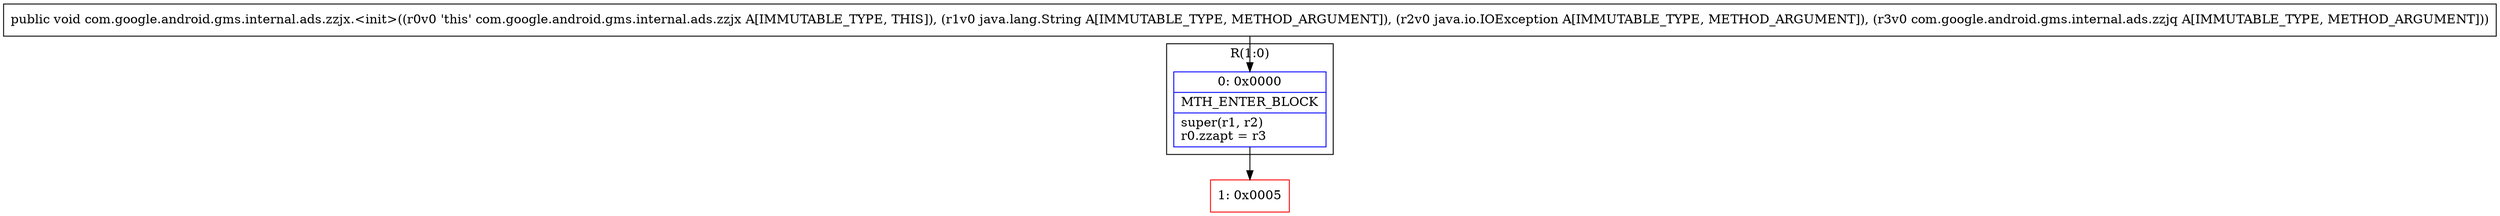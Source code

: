 digraph "CFG forcom.google.android.gms.internal.ads.zzjx.\<init\>(Ljava\/lang\/String;Ljava\/io\/IOException;Lcom\/google\/android\/gms\/internal\/ads\/zzjq;)V" {
subgraph cluster_Region_1726456785 {
label = "R(1:0)";
node [shape=record,color=blue];
Node_0 [shape=record,label="{0\:\ 0x0000|MTH_ENTER_BLOCK\l|super(r1, r2)\lr0.zzapt = r3\l}"];
}
Node_1 [shape=record,color=red,label="{1\:\ 0x0005}"];
MethodNode[shape=record,label="{public void com.google.android.gms.internal.ads.zzjx.\<init\>((r0v0 'this' com.google.android.gms.internal.ads.zzjx A[IMMUTABLE_TYPE, THIS]), (r1v0 java.lang.String A[IMMUTABLE_TYPE, METHOD_ARGUMENT]), (r2v0 java.io.IOException A[IMMUTABLE_TYPE, METHOD_ARGUMENT]), (r3v0 com.google.android.gms.internal.ads.zzjq A[IMMUTABLE_TYPE, METHOD_ARGUMENT])) }"];
MethodNode -> Node_0;
Node_0 -> Node_1;
}

